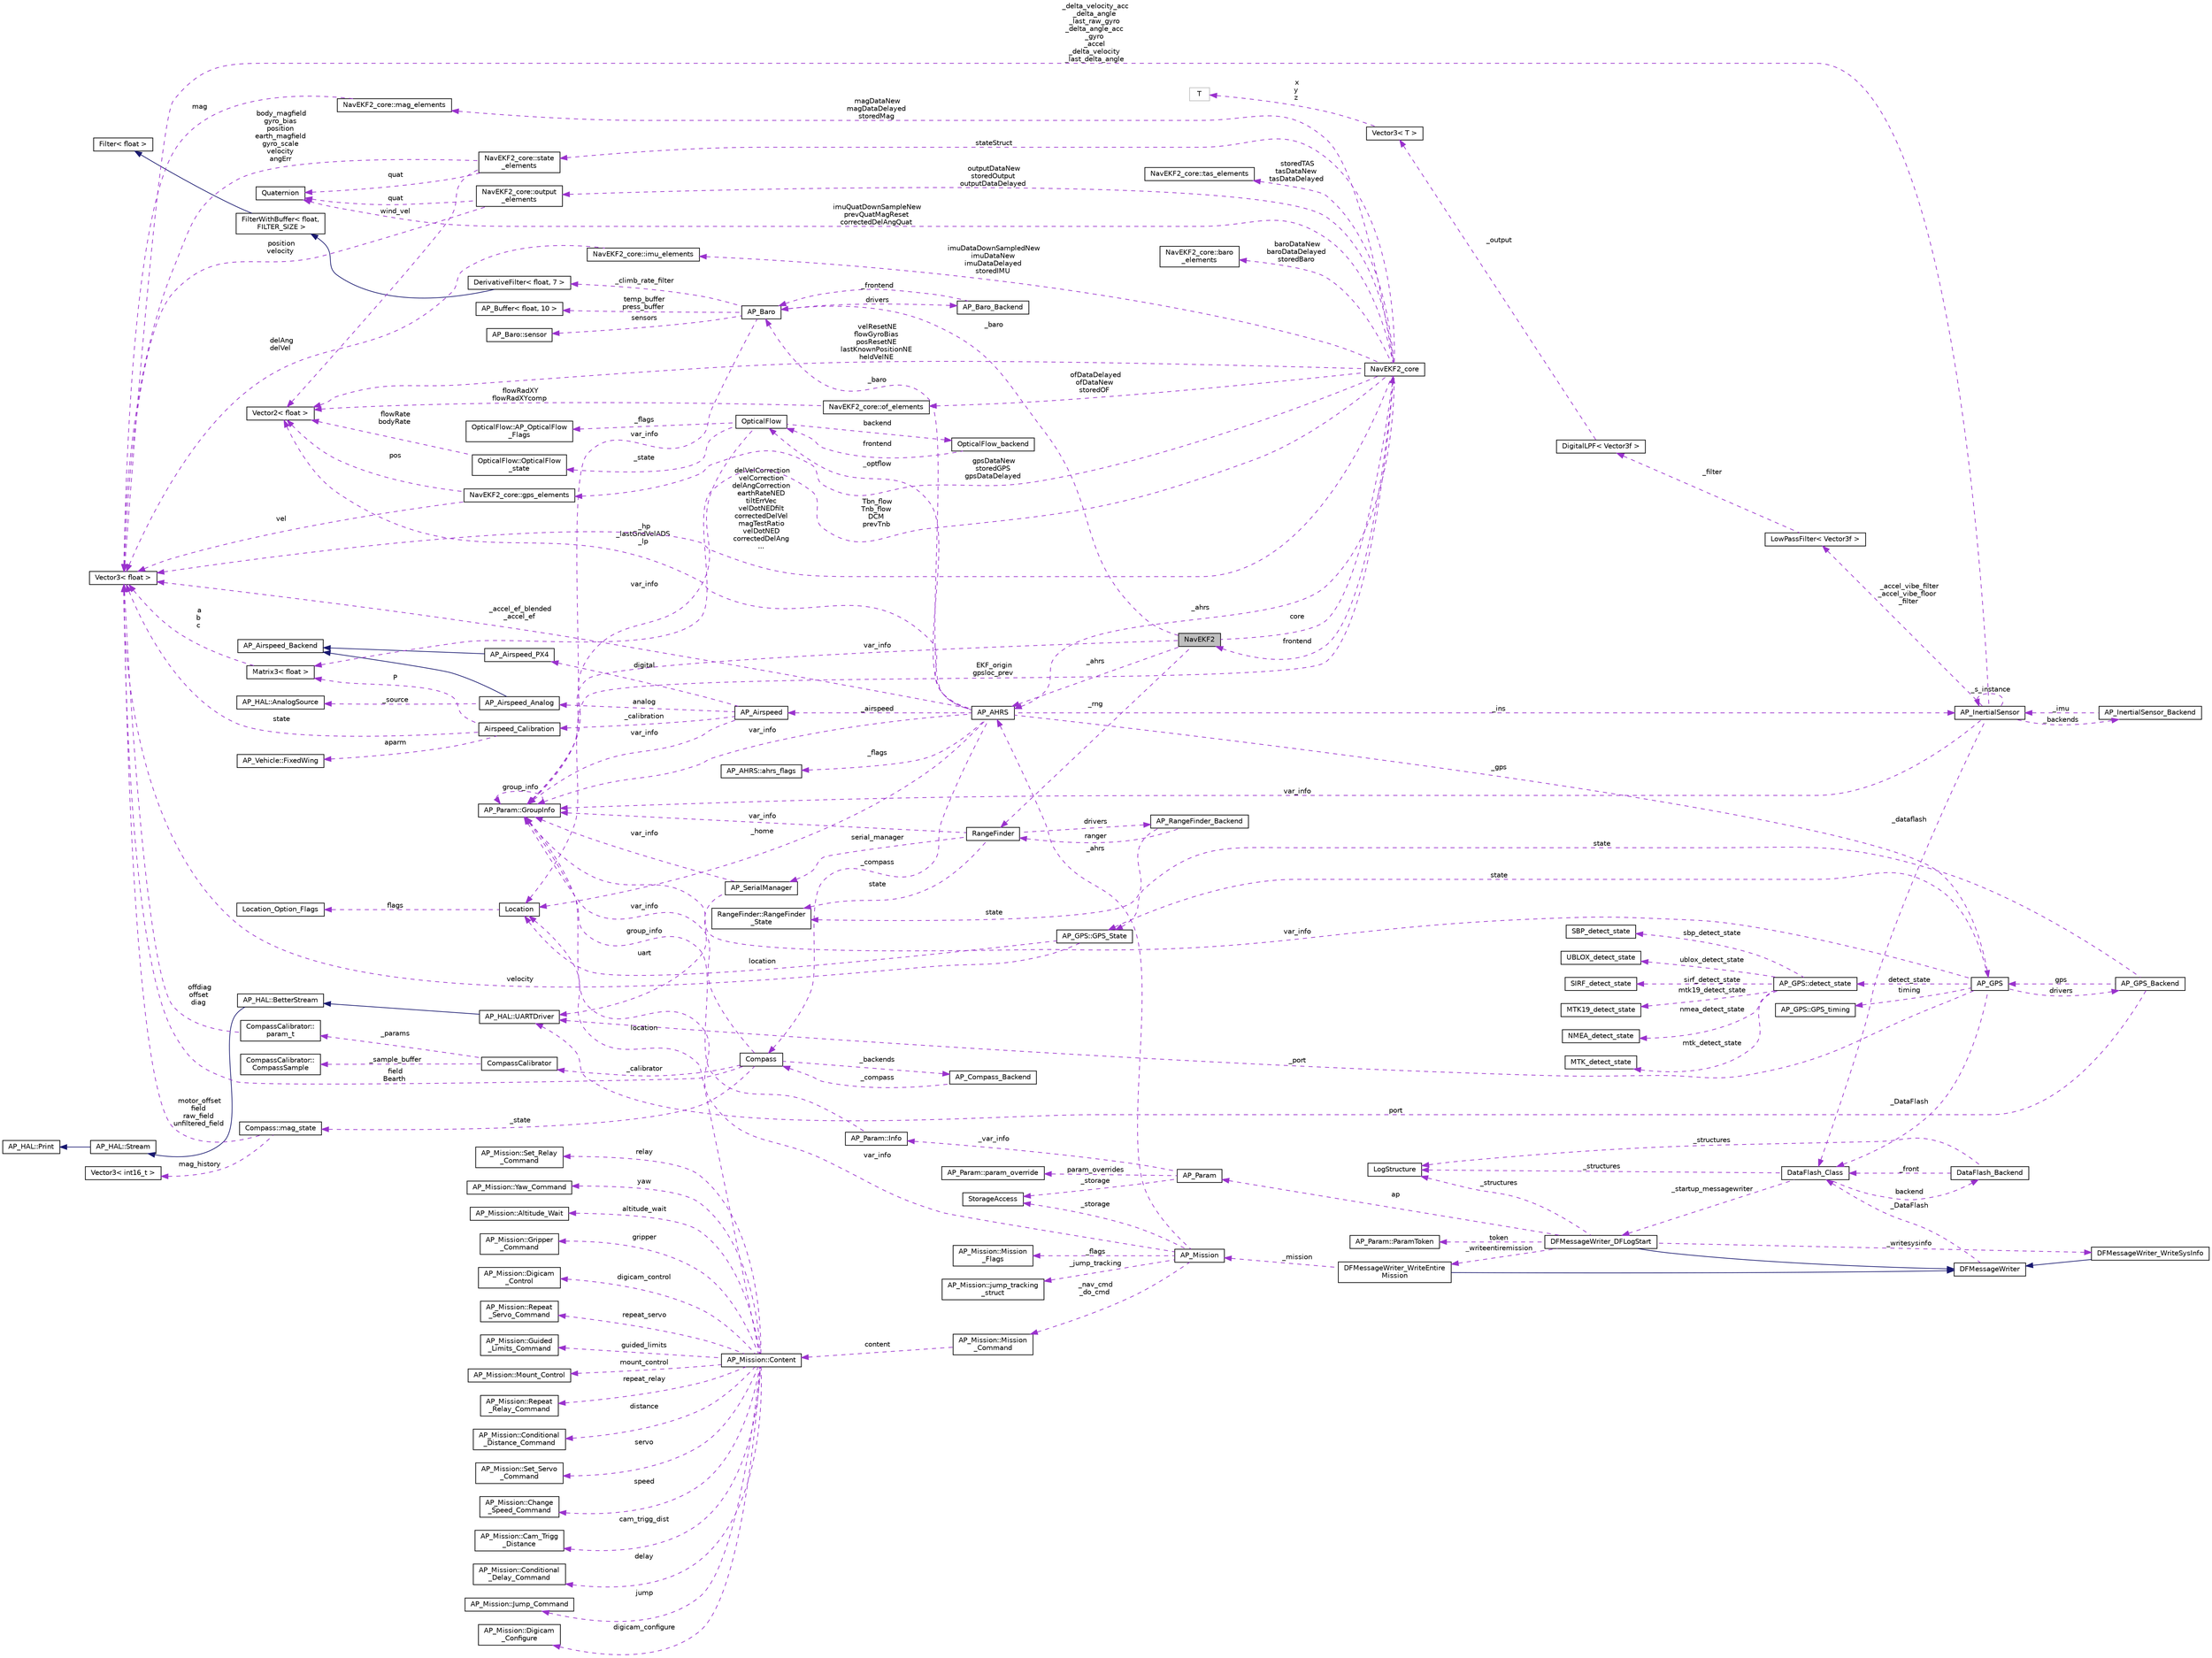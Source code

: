 digraph "NavEKF2"
{
 // INTERACTIVE_SVG=YES
  edge [fontname="Helvetica",fontsize="10",labelfontname="Helvetica",labelfontsize="10"];
  node [fontname="Helvetica",fontsize="10",shape=record];
  rankdir="LR";
  Node1 [label="NavEKF2",height=0.2,width=0.4,color="black", fillcolor="grey75", style="filled", fontcolor="black"];
  Node2 -> Node1 [dir="back",color="darkorchid3",fontsize="10",style="dashed",label=" _baro" ,fontname="Helvetica"];
  Node2 [label="AP_Baro",height=0.2,width=0.4,color="black", fillcolor="white", style="filled",URL="$classAP__Baro.html"];
  Node3 -> Node2 [dir="back",color="darkorchid3",fontsize="10",style="dashed",label=" sensors" ,fontname="Helvetica"];
  Node3 [label="AP_Baro::sensor",height=0.2,width=0.4,color="black", fillcolor="white", style="filled",URL="$structAP__Baro_1_1sensor.html"];
  Node4 -> Node2 [dir="back",color="darkorchid3",fontsize="10",style="dashed",label=" temp_buffer\npress_buffer" ,fontname="Helvetica"];
  Node4 [label="AP_Buffer\< float, 10 \>",height=0.2,width=0.4,color="black", fillcolor="white", style="filled",URL="$classAP__Buffer.html"];
  Node5 -> Node2 [dir="back",color="darkorchid3",fontsize="10",style="dashed",label=" _climb_rate_filter" ,fontname="Helvetica"];
  Node5 [label="DerivativeFilter\< float, 7 \>",height=0.2,width=0.4,color="black", fillcolor="white", style="filled",URL="$classDerivativeFilter.html"];
  Node6 -> Node5 [dir="back",color="midnightblue",fontsize="10",style="solid",fontname="Helvetica"];
  Node6 [label="FilterWithBuffer\< float,\l FILTER_SIZE \>",height=0.2,width=0.4,color="black", fillcolor="white", style="filled",URL="$classFilterWithBuffer.html"];
  Node7 -> Node6 [dir="back",color="midnightblue",fontsize="10",style="solid",fontname="Helvetica"];
  Node7 [label="Filter\< float \>",height=0.2,width=0.4,color="black", fillcolor="white", style="filled",URL="$classFilter.html"];
  Node8 -> Node2 [dir="back",color="darkorchid3",fontsize="10",style="dashed",label=" var_info" ,fontname="Helvetica"];
  Node8 [label="AP_Param::GroupInfo",height=0.2,width=0.4,color="black", fillcolor="white", style="filled",URL="$structAP__Param_1_1GroupInfo.html"];
  Node8 -> Node8 [dir="back",color="darkorchid3",fontsize="10",style="dashed",label=" group_info" ,fontname="Helvetica"];
  Node9 -> Node2 [dir="back",color="darkorchid3",fontsize="10",style="dashed",label=" drivers" ,fontname="Helvetica"];
  Node9 [label="AP_Baro_Backend",height=0.2,width=0.4,color="black", fillcolor="white", style="filled",URL="$classAP__Baro__Backend.html",tooltip="-*- tab-width: 4; Mode: C++; c-basic-offset: 4; indent-tabs-mode: nil -*- "];
  Node2 -> Node9 [dir="back",color="darkorchid3",fontsize="10",style="dashed",label=" _frontend" ,fontname="Helvetica"];
  Node8 -> Node1 [dir="back",color="darkorchid3",fontsize="10",style="dashed",label=" var_info" ,fontname="Helvetica"];
  Node10 -> Node1 [dir="back",color="darkorchid3",fontsize="10",style="dashed",label=" _rng" ,fontname="Helvetica"];
  Node10 [label="RangeFinder",height=0.2,width=0.4,color="black", fillcolor="white", style="filled",URL="$classRangeFinder.html"];
  Node11 -> Node10 [dir="back",color="darkorchid3",fontsize="10",style="dashed",label=" serial_manager" ,fontname="Helvetica"];
  Node11 [label="AP_SerialManager",height=0.2,width=0.4,color="black", fillcolor="white", style="filled",URL="$classAP__SerialManager.html"];
  Node12 -> Node11 [dir="back",color="darkorchid3",fontsize="10",style="dashed",label=" uart" ,fontname="Helvetica"];
  Node12 [label="AP_HAL::UARTDriver",height=0.2,width=0.4,color="black", fillcolor="white", style="filled",URL="$classAP__HAL_1_1UARTDriver.html"];
  Node13 -> Node12 [dir="back",color="midnightblue",fontsize="10",style="solid",fontname="Helvetica"];
  Node13 [label="AP_HAL::BetterStream",height=0.2,width=0.4,color="black", fillcolor="white", style="filled",URL="$classAP__HAL_1_1BetterStream.html"];
  Node14 -> Node13 [dir="back",color="midnightblue",fontsize="10",style="solid",fontname="Helvetica"];
  Node14 [label="AP_HAL::Stream",height=0.2,width=0.4,color="black", fillcolor="white", style="filled",URL="$classAP__HAL_1_1Stream.html"];
  Node15 -> Node14 [dir="back",color="midnightblue",fontsize="10",style="solid",fontname="Helvetica"];
  Node15 [label="AP_HAL::Print",height=0.2,width=0.4,color="black", fillcolor="white", style="filled",URL="$classAP__HAL_1_1Print.html"];
  Node8 -> Node11 [dir="back",color="darkorchid3",fontsize="10",style="dashed",label=" var_info" ,fontname="Helvetica"];
  Node16 -> Node10 [dir="back",color="darkorchid3",fontsize="10",style="dashed",label=" state" ,fontname="Helvetica"];
  Node16 [label="RangeFinder::RangeFinder\l_State",height=0.2,width=0.4,color="black", fillcolor="white", style="filled",URL="$structRangeFinder_1_1RangeFinder__State.html"];
  Node8 -> Node10 [dir="back",color="darkorchid3",fontsize="10",style="dashed",label=" var_info" ,fontname="Helvetica"];
  Node17 -> Node10 [dir="back",color="darkorchid3",fontsize="10",style="dashed",label=" drivers" ,fontname="Helvetica"];
  Node17 [label="AP_RangeFinder_Backend",height=0.2,width=0.4,color="black", fillcolor="white", style="filled",URL="$classAP__RangeFinder__Backend.html"];
  Node16 -> Node17 [dir="back",color="darkorchid3",fontsize="10",style="dashed",label=" state" ,fontname="Helvetica"];
  Node10 -> Node17 [dir="back",color="darkorchid3",fontsize="10",style="dashed",label=" ranger" ,fontname="Helvetica"];
  Node18 -> Node1 [dir="back",color="darkorchid3",fontsize="10",style="dashed",label=" _ahrs" ,fontname="Helvetica"];
  Node18 [label="AP_AHRS",height=0.2,width=0.4,color="black", fillcolor="white", style="filled",URL="$classAP__AHRS.html"];
  Node19 -> Node18 [dir="back",color="darkorchid3",fontsize="10",style="dashed",label=" _flags" ,fontname="Helvetica"];
  Node19 [label="AP_AHRS::ahrs_flags",height=0.2,width=0.4,color="black", fillcolor="white", style="filled",URL="$structAP__AHRS_1_1ahrs__flags.html"];
  Node2 -> Node18 [dir="back",color="darkorchid3",fontsize="10",style="dashed",label=" _baro" ,fontname="Helvetica"];
  Node20 -> Node18 [dir="back",color="darkorchid3",fontsize="10",style="dashed",label=" _optflow" ,fontname="Helvetica"];
  Node20 [label="OpticalFlow",height=0.2,width=0.4,color="black", fillcolor="white", style="filled",URL="$classOpticalFlow.html"];
  Node8 -> Node20 [dir="back",color="darkorchid3",fontsize="10",style="dashed",label=" var_info" ,fontname="Helvetica"];
  Node21 -> Node20 [dir="back",color="darkorchid3",fontsize="10",style="dashed",label=" _state" ,fontname="Helvetica"];
  Node21 [label="OpticalFlow::OpticalFlow\l_state",height=0.2,width=0.4,color="black", fillcolor="white", style="filled",URL="$structOpticalFlow_1_1OpticalFlow__state.html"];
  Node22 -> Node21 [dir="back",color="darkorchid3",fontsize="10",style="dashed",label=" flowRate\nbodyRate" ,fontname="Helvetica"];
  Node22 [label="Vector2\< float \>",height=0.2,width=0.4,color="black", fillcolor="white", style="filled",URL="$structVector2.html"];
  Node23 -> Node20 [dir="back",color="darkorchid3",fontsize="10",style="dashed",label=" backend" ,fontname="Helvetica"];
  Node23 [label="OpticalFlow_backend",height=0.2,width=0.4,color="black", fillcolor="white", style="filled",URL="$classOpticalFlow__backend.html"];
  Node20 -> Node23 [dir="back",color="darkorchid3",fontsize="10",style="dashed",label=" frontend" ,fontname="Helvetica"];
  Node24 -> Node20 [dir="back",color="darkorchid3",fontsize="10",style="dashed",label=" _flags" ,fontname="Helvetica"];
  Node24 [label="OpticalFlow::AP_OpticalFlow\l_Flags",height=0.2,width=0.4,color="black", fillcolor="white", style="filled",URL="$structOpticalFlow_1_1AP__OpticalFlow__Flags.html"];
  Node8 -> Node18 [dir="back",color="darkorchid3",fontsize="10",style="dashed",label=" var_info" ,fontname="Helvetica"];
  Node25 -> Node18 [dir="back",color="darkorchid3",fontsize="10",style="dashed",label=" _accel_ef_blended\n_accel_ef" ,fontname="Helvetica"];
  Node25 [label="Vector3\< float \>",height=0.2,width=0.4,color="black", fillcolor="white", style="filled",URL="$classVector3.html"];
  Node26 -> Node18 [dir="back",color="darkorchid3",fontsize="10",style="dashed",label=" _ins" ,fontname="Helvetica"];
  Node26 [label="AP_InertialSensor",height=0.2,width=0.4,color="black", fillcolor="white", style="filled",URL="$classAP__InertialSensor.html"];
  Node27 -> Node26 [dir="back",color="darkorchid3",fontsize="10",style="dashed",label=" _accel_vibe_filter\n_accel_vibe_floor\l_filter" ,fontname="Helvetica"];
  Node27 [label="LowPassFilter\< Vector3f \>",height=0.2,width=0.4,color="black", fillcolor="white", style="filled",URL="$classLowPassFilter.html"];
  Node28 -> Node27 [dir="back",color="darkorchid3",fontsize="10",style="dashed",label=" _filter" ,fontname="Helvetica"];
  Node28 [label="DigitalLPF\< Vector3f \>",height=0.2,width=0.4,color="black", fillcolor="white", style="filled",URL="$classDigitalLPF.html"];
  Node29 -> Node28 [dir="back",color="darkorchid3",fontsize="10",style="dashed",label=" _output" ,fontname="Helvetica"];
  Node29 [label="Vector3\< T \>",height=0.2,width=0.4,color="black", fillcolor="white", style="filled",URL="$classVector3.html"];
  Node30 -> Node29 [dir="back",color="darkorchid3",fontsize="10",style="dashed",label=" x\ny\nz" ,fontname="Helvetica"];
  Node30 [label="T",height=0.2,width=0.4,color="grey75", fillcolor="white", style="filled"];
  Node31 -> Node26 [dir="back",color="darkorchid3",fontsize="10",style="dashed",label=" _backends" ,fontname="Helvetica"];
  Node31 [label="AP_InertialSensor_Backend",height=0.2,width=0.4,color="black", fillcolor="white", style="filled",URL="$classAP__InertialSensor__Backend.html"];
  Node26 -> Node31 [dir="back",color="darkorchid3",fontsize="10",style="dashed",label=" _imu" ,fontname="Helvetica"];
  Node32 -> Node26 [dir="back",color="darkorchid3",fontsize="10",style="dashed",label=" _dataflash" ,fontname="Helvetica"];
  Node32 [label="DataFlash_Class",height=0.2,width=0.4,color="black", fillcolor="white", style="filled",URL="$classDataFlash__Class.html"];
  Node33 -> Node32 [dir="back",color="darkorchid3",fontsize="10",style="dashed",label=" _structures" ,fontname="Helvetica"];
  Node33 [label="LogStructure",height=0.2,width=0.4,color="black", fillcolor="white", style="filled",URL="$structLogStructure.html"];
  Node34 -> Node32 [dir="back",color="darkorchid3",fontsize="10",style="dashed",label=" backend" ,fontname="Helvetica"];
  Node34 [label="DataFlash_Backend",height=0.2,width=0.4,color="black", fillcolor="white", style="filled",URL="$classDataFlash__Backend.html"];
  Node33 -> Node34 [dir="back",color="darkorchid3",fontsize="10",style="dashed",label=" _structures" ,fontname="Helvetica"];
  Node32 -> Node34 [dir="back",color="darkorchid3",fontsize="10",style="dashed",label=" _front" ,fontname="Helvetica"];
  Node35 -> Node32 [dir="back",color="darkorchid3",fontsize="10",style="dashed",label=" _startup_messagewriter" ,fontname="Helvetica"];
  Node35 [label="DFMessageWriter_DFLogStart",height=0.2,width=0.4,color="black", fillcolor="white", style="filled",URL="$classDFMessageWriter__DFLogStart.html"];
  Node36 -> Node35 [dir="back",color="midnightblue",fontsize="10",style="solid",fontname="Helvetica"];
  Node36 [label="DFMessageWriter",height=0.2,width=0.4,color="black", fillcolor="white", style="filled",URL="$classDFMessageWriter.html"];
  Node32 -> Node36 [dir="back",color="darkorchid3",fontsize="10",style="dashed",label=" _DataFlash" ,fontname="Helvetica"];
  Node37 -> Node35 [dir="back",color="darkorchid3",fontsize="10",style="dashed",label=" _writeentiremission" ,fontname="Helvetica"];
  Node37 [label="DFMessageWriter_WriteEntire\lMission",height=0.2,width=0.4,color="black", fillcolor="white", style="filled",URL="$classDFMessageWriter__WriteEntireMission.html"];
  Node36 -> Node37 [dir="back",color="midnightblue",fontsize="10",style="solid",fontname="Helvetica"];
  Node38 -> Node37 [dir="back",color="darkorchid3",fontsize="10",style="dashed",label=" _mission" ,fontname="Helvetica"];
  Node38 [label="AP_Mission",height=0.2,width=0.4,color="black", fillcolor="white", style="filled",URL="$classAP__Mission.html",tooltip="Object managing Mission. "];
  Node39 -> Node38 [dir="back",color="darkorchid3",fontsize="10",style="dashed",label=" _storage" ,fontname="Helvetica"];
  Node39 [label="StorageAccess",height=0.2,width=0.4,color="black", fillcolor="white", style="filled",URL="$classStorageAccess.html"];
  Node40 -> Node38 [dir="back",color="darkorchid3",fontsize="10",style="dashed",label=" _nav_cmd\n_do_cmd" ,fontname="Helvetica"];
  Node40 [label="AP_Mission::Mission\l_Command",height=0.2,width=0.4,color="black", fillcolor="white", style="filled",URL="$structAP__Mission_1_1Mission__Command.html"];
  Node41 -> Node40 [dir="back",color="darkorchid3",fontsize="10",style="dashed",label=" content" ,fontname="Helvetica"];
  Node41 [label="AP_Mission::Content",height=0.2,width=0.4,color="black", fillcolor="white", style="filled",URL="$unionAP__Mission_1_1Content.html"];
  Node42 -> Node41 [dir="back",color="darkorchid3",fontsize="10",style="dashed",label=" guided_limits" ,fontname="Helvetica"];
  Node42 [label="AP_Mission::Guided\l_Limits_Command",height=0.2,width=0.4,color="black", fillcolor="white", style="filled",URL="$structAP__Mission_1_1Guided__Limits__Command.html"];
  Node43 -> Node41 [dir="back",color="darkorchid3",fontsize="10",style="dashed",label=" mount_control" ,fontname="Helvetica"];
  Node43 [label="AP_Mission::Mount_Control",height=0.2,width=0.4,color="black", fillcolor="white", style="filled",URL="$structAP__Mission_1_1Mount__Control.html"];
  Node44 -> Node41 [dir="back",color="darkorchid3",fontsize="10",style="dashed",label=" repeat_relay" ,fontname="Helvetica"];
  Node44 [label="AP_Mission::Repeat\l_Relay_Command",height=0.2,width=0.4,color="black", fillcolor="white", style="filled",URL="$structAP__Mission_1_1Repeat__Relay__Command.html"];
  Node45 -> Node41 [dir="back",color="darkorchid3",fontsize="10",style="dashed",label=" distance" ,fontname="Helvetica"];
  Node45 [label="AP_Mission::Conditional\l_Distance_Command",height=0.2,width=0.4,color="black", fillcolor="white", style="filled",URL="$structAP__Mission_1_1Conditional__Distance__Command.html"];
  Node46 -> Node41 [dir="back",color="darkorchid3",fontsize="10",style="dashed",label=" servo" ,fontname="Helvetica"];
  Node46 [label="AP_Mission::Set_Servo\l_Command",height=0.2,width=0.4,color="black", fillcolor="white", style="filled",URL="$structAP__Mission_1_1Set__Servo__Command.html"];
  Node47 -> Node41 [dir="back",color="darkorchid3",fontsize="10",style="dashed",label=" speed" ,fontname="Helvetica"];
  Node47 [label="AP_Mission::Change\l_Speed_Command",height=0.2,width=0.4,color="black", fillcolor="white", style="filled",URL="$structAP__Mission_1_1Change__Speed__Command.html"];
  Node48 -> Node41 [dir="back",color="darkorchid3",fontsize="10",style="dashed",label=" cam_trigg_dist" ,fontname="Helvetica"];
  Node48 [label="AP_Mission::Cam_Trigg\l_Distance",height=0.2,width=0.4,color="black", fillcolor="white", style="filled",URL="$structAP__Mission_1_1Cam__Trigg__Distance.html"];
  Node49 -> Node41 [dir="back",color="darkorchid3",fontsize="10",style="dashed",label=" delay" ,fontname="Helvetica"];
  Node49 [label="AP_Mission::Conditional\l_Delay_Command",height=0.2,width=0.4,color="black", fillcolor="white", style="filled",URL="$structAP__Mission_1_1Conditional__Delay__Command.html"];
  Node50 -> Node41 [dir="back",color="darkorchid3",fontsize="10",style="dashed",label=" jump" ,fontname="Helvetica"];
  Node50 [label="AP_Mission::Jump_Command",height=0.2,width=0.4,color="black", fillcolor="white", style="filled",URL="$structAP__Mission_1_1Jump__Command.html"];
  Node51 -> Node41 [dir="back",color="darkorchid3",fontsize="10",style="dashed",label=" location" ,fontname="Helvetica"];
  Node51 [label="Location",height=0.2,width=0.4,color="black", fillcolor="white", style="filled",URL="$structLocation.html"];
  Node52 -> Node51 [dir="back",color="darkorchid3",fontsize="10",style="dashed",label=" flags" ,fontname="Helvetica"];
  Node52 [label="Location_Option_Flags",height=0.2,width=0.4,color="black", fillcolor="white", style="filled",URL="$structLocation__Option__Flags.html"];
  Node53 -> Node41 [dir="back",color="darkorchid3",fontsize="10",style="dashed",label=" digicam_configure" ,fontname="Helvetica"];
  Node53 [label="AP_Mission::Digicam\l_Configure",height=0.2,width=0.4,color="black", fillcolor="white", style="filled",URL="$structAP__Mission_1_1Digicam__Configure.html"];
  Node54 -> Node41 [dir="back",color="darkorchid3",fontsize="10",style="dashed",label=" relay" ,fontname="Helvetica"];
  Node54 [label="AP_Mission::Set_Relay\l_Command",height=0.2,width=0.4,color="black", fillcolor="white", style="filled",URL="$structAP__Mission_1_1Set__Relay__Command.html"];
  Node55 -> Node41 [dir="back",color="darkorchid3",fontsize="10",style="dashed",label=" yaw" ,fontname="Helvetica"];
  Node55 [label="AP_Mission::Yaw_Command",height=0.2,width=0.4,color="black", fillcolor="white", style="filled",URL="$structAP__Mission_1_1Yaw__Command.html"];
  Node56 -> Node41 [dir="back",color="darkorchid3",fontsize="10",style="dashed",label=" altitude_wait" ,fontname="Helvetica"];
  Node56 [label="AP_Mission::Altitude_Wait",height=0.2,width=0.4,color="black", fillcolor="white", style="filled",URL="$structAP__Mission_1_1Altitude__Wait.html"];
  Node57 -> Node41 [dir="back",color="darkorchid3",fontsize="10",style="dashed",label=" gripper" ,fontname="Helvetica"];
  Node57 [label="AP_Mission::Gripper\l_Command",height=0.2,width=0.4,color="black", fillcolor="white", style="filled",URL="$structAP__Mission_1_1Gripper__Command.html"];
  Node58 -> Node41 [dir="back",color="darkorchid3",fontsize="10",style="dashed",label=" digicam_control" ,fontname="Helvetica"];
  Node58 [label="AP_Mission::Digicam\l_Control",height=0.2,width=0.4,color="black", fillcolor="white", style="filled",URL="$structAP__Mission_1_1Digicam__Control.html"];
  Node59 -> Node41 [dir="back",color="darkorchid3",fontsize="10",style="dashed",label=" repeat_servo" ,fontname="Helvetica"];
  Node59 [label="AP_Mission::Repeat\l_Servo_Command",height=0.2,width=0.4,color="black", fillcolor="white", style="filled",URL="$structAP__Mission_1_1Repeat__Servo__Command.html"];
  Node8 -> Node38 [dir="back",color="darkorchid3",fontsize="10",style="dashed",label=" var_info" ,fontname="Helvetica"];
  Node60 -> Node38 [dir="back",color="darkorchid3",fontsize="10",style="dashed",label=" _flags" ,fontname="Helvetica"];
  Node60 [label="AP_Mission::Mission\l_Flags",height=0.2,width=0.4,color="black", fillcolor="white", style="filled",URL="$structAP__Mission_1_1Mission__Flags.html"];
  Node18 -> Node38 [dir="back",color="darkorchid3",fontsize="10",style="dashed",label=" _ahrs" ,fontname="Helvetica"];
  Node61 -> Node38 [dir="back",color="darkorchid3",fontsize="10",style="dashed",label=" _jump_tracking" ,fontname="Helvetica"];
  Node61 [label="AP_Mission::jump_tracking\l_struct",height=0.2,width=0.4,color="black", fillcolor="white", style="filled",URL="$structAP__Mission_1_1jump__tracking__struct.html"];
  Node62 -> Node35 [dir="back",color="darkorchid3",fontsize="10",style="dashed",label=" _writesysinfo" ,fontname="Helvetica"];
  Node62 [label="DFMessageWriter_WriteSysInfo",height=0.2,width=0.4,color="black", fillcolor="white", style="filled",URL="$classDFMessageWriter__WriteSysInfo.html"];
  Node36 -> Node62 [dir="back",color="midnightblue",fontsize="10",style="solid",fontname="Helvetica"];
  Node63 -> Node35 [dir="back",color="darkorchid3",fontsize="10",style="dashed",label=" token" ,fontname="Helvetica"];
  Node63 [label="AP_Param::ParamToken",height=0.2,width=0.4,color="black", fillcolor="white", style="filled",URL="$structAP__Param_1_1ParamToken.html"];
  Node33 -> Node35 [dir="back",color="darkorchid3",fontsize="10",style="dashed",label=" _structures" ,fontname="Helvetica"];
  Node64 -> Node35 [dir="back",color="darkorchid3",fontsize="10",style="dashed",label=" ap" ,fontname="Helvetica"];
  Node64 [label="AP_Param",height=0.2,width=0.4,color="black", fillcolor="white", style="filled",URL="$classAP__Param.html"];
  Node39 -> Node64 [dir="back",color="darkorchid3",fontsize="10",style="dashed",label=" _storage" ,fontname="Helvetica"];
  Node65 -> Node64 [dir="back",color="darkorchid3",fontsize="10",style="dashed",label=" _var_info" ,fontname="Helvetica"];
  Node65 [label="AP_Param::Info",height=0.2,width=0.4,color="black", fillcolor="white", style="filled",URL="$structAP__Param_1_1Info.html"];
  Node8 -> Node65 [dir="back",color="darkorchid3",fontsize="10",style="dashed",label=" group_info" ,fontname="Helvetica"];
  Node66 -> Node64 [dir="back",color="darkorchid3",fontsize="10",style="dashed",label=" param_overrides" ,fontname="Helvetica"];
  Node66 [label="AP_Param::param_override",height=0.2,width=0.4,color="black", fillcolor="white", style="filled",URL="$structAP__Param_1_1param__override.html"];
  Node8 -> Node26 [dir="back",color="darkorchid3",fontsize="10",style="dashed",label=" var_info" ,fontname="Helvetica"];
  Node26 -> Node26 [dir="back",color="darkorchid3",fontsize="10",style="dashed",label=" _s_instance" ,fontname="Helvetica"];
  Node25 -> Node26 [dir="back",color="darkorchid3",fontsize="10",style="dashed",label=" _delta_velocity_acc\n_delta_angle\n_last_raw_gyro\n_delta_angle_acc\n_gyro\n_accel\n_delta_velocity\n_last_delta_angle" ,fontname="Helvetica"];
  Node67 -> Node18 [dir="back",color="darkorchid3",fontsize="10",style="dashed",label=" _airspeed" ,fontname="Helvetica"];
  Node67 [label="AP_Airspeed",height=0.2,width=0.4,color="black", fillcolor="white", style="filled",URL="$classAP__Airspeed.html"];
  Node68 -> Node67 [dir="back",color="darkorchid3",fontsize="10",style="dashed",label=" analog" ,fontname="Helvetica"];
  Node68 [label="AP_Airspeed_Analog",height=0.2,width=0.4,color="black", fillcolor="white", style="filled",URL="$classAP__Airspeed__Analog.html",tooltip="-*- tab-width: 4; Mode: C++; c-basic-offset: 4; indent-tabs-mode: nil -*- "];
  Node69 -> Node68 [dir="back",color="midnightblue",fontsize="10",style="solid",fontname="Helvetica"];
  Node69 [label="AP_Airspeed_Backend",height=0.2,width=0.4,color="black", fillcolor="white", style="filled",URL="$classAP__Airspeed__Backend.html",tooltip="-*- tab-width: 4; Mode: C++; c-basic-offset: 4; indent-tabs-mode: nil -*- "];
  Node70 -> Node68 [dir="back",color="darkorchid3",fontsize="10",style="dashed",label=" _source" ,fontname="Helvetica"];
  Node70 [label="AP_HAL::AnalogSource",height=0.2,width=0.4,color="black", fillcolor="white", style="filled",URL="$classAP__HAL_1_1AnalogSource.html"];
  Node8 -> Node67 [dir="back",color="darkorchid3",fontsize="10",style="dashed",label=" var_info" ,fontname="Helvetica"];
  Node71 -> Node67 [dir="back",color="darkorchid3",fontsize="10",style="dashed",label=" digital" ,fontname="Helvetica"];
  Node71 [label="AP_Airspeed_PX4",height=0.2,width=0.4,color="black", fillcolor="white", style="filled",URL="$classAP__Airspeed__PX4.html",tooltip="-*- tab-width: 4; Mode: C++; c-basic-offset: 4; indent-tabs-mode: nil -*- "];
  Node69 -> Node71 [dir="back",color="midnightblue",fontsize="10",style="solid",fontname="Helvetica"];
  Node72 -> Node67 [dir="back",color="darkorchid3",fontsize="10",style="dashed",label=" _calibration" ,fontname="Helvetica"];
  Node72 [label="Airspeed_Calibration",height=0.2,width=0.4,color="black", fillcolor="white", style="filled",URL="$classAirspeed__Calibration.html",tooltip="-*- tab-width: 4; Mode: C++; c-basic-offset: 4; indent-tabs-mode: nil -*- "];
  Node73 -> Node72 [dir="back",color="darkorchid3",fontsize="10",style="dashed",label=" P" ,fontname="Helvetica"];
  Node73 [label="Matrix3\< float \>",height=0.2,width=0.4,color="black", fillcolor="white", style="filled",URL="$classMatrix3.html"];
  Node25 -> Node73 [dir="back",color="darkorchid3",fontsize="10",style="dashed",label=" a\nb\nc" ,fontname="Helvetica"];
  Node25 -> Node72 [dir="back",color="darkorchid3",fontsize="10",style="dashed",label=" state" ,fontname="Helvetica"];
  Node74 -> Node72 [dir="back",color="darkorchid3",fontsize="10",style="dashed",label=" aparm" ,fontname="Helvetica"];
  Node74 [label="AP_Vehicle::FixedWing",height=0.2,width=0.4,color="black", fillcolor="white", style="filled",URL="$structAP__Vehicle_1_1FixedWing.html"];
  Node22 -> Node18 [dir="back",color="darkorchid3",fontsize="10",style="dashed",label=" _hp\n_lastGndVelADS\n_lp" ,fontname="Helvetica"];
  Node75 -> Node18 [dir="back",color="darkorchid3",fontsize="10",style="dashed",label=" _gps" ,fontname="Helvetica"];
  Node75 [label="AP_GPS",height=0.2,width=0.4,color="black", fillcolor="white", style="filled",URL="$classAP__GPS.html"];
  Node76 -> Node75 [dir="back",color="darkorchid3",fontsize="10",style="dashed",label=" detect_state" ,fontname="Helvetica"];
  Node76 [label="AP_GPS::detect_state",height=0.2,width=0.4,color="black", fillcolor="white", style="filled",URL="$structAP__GPS_1_1detect__state.html"];
  Node77 -> Node76 [dir="back",color="darkorchid3",fontsize="10",style="dashed",label=" sbp_detect_state" ,fontname="Helvetica"];
  Node77 [label="SBP_detect_state",height=0.2,width=0.4,color="black", fillcolor="white", style="filled",URL="$structSBP__detect__state.html"];
  Node78 -> Node76 [dir="back",color="darkorchid3",fontsize="10",style="dashed",label=" ublox_detect_state" ,fontname="Helvetica"];
  Node78 [label="UBLOX_detect_state",height=0.2,width=0.4,color="black", fillcolor="white", style="filled",URL="$structUBLOX__detect__state.html"];
  Node79 -> Node76 [dir="back",color="darkorchid3",fontsize="10",style="dashed",label=" sirf_detect_state" ,fontname="Helvetica"];
  Node79 [label="SIRF_detect_state",height=0.2,width=0.4,color="black", fillcolor="white", style="filled",URL="$structSIRF__detect__state.html"];
  Node80 -> Node76 [dir="back",color="darkorchid3",fontsize="10",style="dashed",label=" mtk19_detect_state" ,fontname="Helvetica"];
  Node80 [label="MTK19_detect_state",height=0.2,width=0.4,color="black", fillcolor="white", style="filled",URL="$structMTK19__detect__state.html"];
  Node81 -> Node76 [dir="back",color="darkorchid3",fontsize="10",style="dashed",label=" nmea_detect_state" ,fontname="Helvetica"];
  Node81 [label="NMEA_detect_state",height=0.2,width=0.4,color="black", fillcolor="white", style="filled",URL="$structNMEA__detect__state.html"];
  Node82 -> Node76 [dir="back",color="darkorchid3",fontsize="10",style="dashed",label=" mtk_detect_state" ,fontname="Helvetica"];
  Node82 [label="MTK_detect_state",height=0.2,width=0.4,color="black", fillcolor="white", style="filled",URL="$structMTK__detect__state.html"];
  Node83 -> Node75 [dir="back",color="darkorchid3",fontsize="10",style="dashed",label=" timing" ,fontname="Helvetica"];
  Node83 [label="AP_GPS::GPS_timing",height=0.2,width=0.4,color="black", fillcolor="white", style="filled",URL="$structAP__GPS_1_1GPS__timing.html"];
  Node84 -> Node75 [dir="back",color="darkorchid3",fontsize="10",style="dashed",label=" drivers" ,fontname="Helvetica"];
  Node84 [label="AP_GPS_Backend",height=0.2,width=0.4,color="black", fillcolor="white", style="filled",URL="$classAP__GPS__Backend.html"];
  Node12 -> Node84 [dir="back",color="darkorchid3",fontsize="10",style="dashed",label=" port" ,fontname="Helvetica"];
  Node75 -> Node84 [dir="back",color="darkorchid3",fontsize="10",style="dashed",label=" gps" ,fontname="Helvetica"];
  Node85 -> Node84 [dir="back",color="darkorchid3",fontsize="10",style="dashed",label=" state" ,fontname="Helvetica"];
  Node85 [label="AP_GPS::GPS_State",height=0.2,width=0.4,color="black", fillcolor="white", style="filled",URL="$structAP__GPS_1_1GPS__State.html"];
  Node25 -> Node85 [dir="back",color="darkorchid3",fontsize="10",style="dashed",label=" velocity" ,fontname="Helvetica"];
  Node51 -> Node85 [dir="back",color="darkorchid3",fontsize="10",style="dashed",label=" location" ,fontname="Helvetica"];
  Node32 -> Node75 [dir="back",color="darkorchid3",fontsize="10",style="dashed",label=" _DataFlash" ,fontname="Helvetica"];
  Node12 -> Node75 [dir="back",color="darkorchid3",fontsize="10",style="dashed",label=" _port" ,fontname="Helvetica"];
  Node8 -> Node75 [dir="back",color="darkorchid3",fontsize="10",style="dashed",label=" var_info" ,fontname="Helvetica"];
  Node85 -> Node75 [dir="back",color="darkorchid3",fontsize="10",style="dashed",label=" state" ,fontname="Helvetica"];
  Node51 -> Node18 [dir="back",color="darkorchid3",fontsize="10",style="dashed",label=" _home" ,fontname="Helvetica"];
  Node86 -> Node18 [dir="back",color="darkorchid3",fontsize="10",style="dashed",label=" _compass" ,fontname="Helvetica"];
  Node86 [label="Compass",height=0.2,width=0.4,color="black", fillcolor="white", style="filled",URL="$classCompass.html"];
  Node8 -> Node86 [dir="back",color="darkorchid3",fontsize="10",style="dashed",label=" var_info" ,fontname="Helvetica"];
  Node25 -> Node86 [dir="back",color="darkorchid3",fontsize="10",style="dashed",label=" field\nBearth" ,fontname="Helvetica"];
  Node87 -> Node86 [dir="back",color="darkorchid3",fontsize="10",style="dashed",label=" _calibrator" ,fontname="Helvetica"];
  Node87 [label="CompassCalibrator",height=0.2,width=0.4,color="black", fillcolor="white", style="filled",URL="$classCompassCalibrator.html"];
  Node88 -> Node87 [dir="back",color="darkorchid3",fontsize="10",style="dashed",label=" _params" ,fontname="Helvetica"];
  Node88 [label="CompassCalibrator::\lparam_t",height=0.2,width=0.4,color="black", fillcolor="white", style="filled",URL="$classCompassCalibrator_1_1param__t.html"];
  Node25 -> Node88 [dir="back",color="darkorchid3",fontsize="10",style="dashed",label=" offdiag\noffset\ndiag" ,fontname="Helvetica"];
  Node89 -> Node87 [dir="back",color="darkorchid3",fontsize="10",style="dashed",label=" _sample_buffer" ,fontname="Helvetica"];
  Node89 [label="CompassCalibrator::\lCompassSample",height=0.2,width=0.4,color="black", fillcolor="white", style="filled",URL="$classCompassCalibrator_1_1CompassSample.html"];
  Node90 -> Node86 [dir="back",color="darkorchid3",fontsize="10",style="dashed",label=" _backends" ,fontname="Helvetica"];
  Node90 [label="AP_Compass_Backend",height=0.2,width=0.4,color="black", fillcolor="white", style="filled",URL="$classAP__Compass__Backend.html"];
  Node86 -> Node90 [dir="back",color="darkorchid3",fontsize="10",style="dashed",label=" _compass" ,fontname="Helvetica"];
  Node91 -> Node86 [dir="back",color="darkorchid3",fontsize="10",style="dashed",label=" _state" ,fontname="Helvetica"];
  Node91 [label="Compass::mag_state",height=0.2,width=0.4,color="black", fillcolor="white", style="filled",URL="$structCompass_1_1mag__state.html"];
  Node25 -> Node91 [dir="back",color="darkorchid3",fontsize="10",style="dashed",label=" motor_offset\nfield\nraw_field\nunfiltered_field" ,fontname="Helvetica"];
  Node92 -> Node91 [dir="back",color="darkorchid3",fontsize="10",style="dashed",label=" mag_history" ,fontname="Helvetica"];
  Node92 [label="Vector3\< int16_t \>",height=0.2,width=0.4,color="black", fillcolor="white", style="filled",URL="$classVector3.html"];
  Node93 -> Node1 [dir="back",color="darkorchid3",fontsize="10",style="dashed",label=" core" ,fontname="Helvetica"];
  Node93 [label="NavEKF2_core",height=0.2,width=0.4,color="black", fillcolor="white", style="filled",URL="$classNavEKF2__core.html"];
  Node94 -> Node93 [dir="back",color="darkorchid3",fontsize="10",style="dashed",label=" magDataNew\nmagDataDelayed\nstoredMag" ,fontname="Helvetica"];
  Node94 [label="NavEKF2_core::mag_elements",height=0.2,width=0.4,color="black", fillcolor="white", style="filled",URL="$structNavEKF2__core_1_1mag__elements.html"];
  Node25 -> Node94 [dir="back",color="darkorchid3",fontsize="10",style="dashed",label=" mag" ,fontname="Helvetica"];
  Node73 -> Node93 [dir="back",color="darkorchid3",fontsize="10",style="dashed",label=" Tbn_flow\nTnb_flow\nDCM\nprevTnb" ,fontname="Helvetica"];
  Node1 -> Node93 [dir="back",color="darkorchid3",fontsize="10",style="dashed",label=" frontend" ,fontname="Helvetica"];
  Node95 -> Node93 [dir="back",color="darkorchid3",fontsize="10",style="dashed",label=" baroDataNew\nbaroDataDelayed\nstoredBaro" ,fontname="Helvetica"];
  Node95 [label="NavEKF2_core::baro\l_elements",height=0.2,width=0.4,color="black", fillcolor="white", style="filled",URL="$structNavEKF2__core_1_1baro__elements.html"];
  Node96 -> Node93 [dir="back",color="darkorchid3",fontsize="10",style="dashed",label=" ofDataDelayed\nofDataNew\nstoredOF" ,fontname="Helvetica"];
  Node96 [label="NavEKF2_core::of_elements",height=0.2,width=0.4,color="black", fillcolor="white", style="filled",URL="$structNavEKF2__core_1_1of__elements.html"];
  Node22 -> Node96 [dir="back",color="darkorchid3",fontsize="10",style="dashed",label=" flowRadXY\nflowRadXYcomp" ,fontname="Helvetica"];
  Node97 -> Node93 [dir="back",color="darkorchid3",fontsize="10",style="dashed",label=" storedTAS\ntasDataNew\ntasDataDelayed" ,fontname="Helvetica"];
  Node97 [label="NavEKF2_core::tas_elements",height=0.2,width=0.4,color="black", fillcolor="white", style="filled",URL="$structNavEKF2__core_1_1tas__elements.html"];
  Node98 -> Node93 [dir="back",color="darkorchid3",fontsize="10",style="dashed",label=" imuQuatDownSampleNew\nprevQuatMagReset\ncorrectedDelAngQuat" ,fontname="Helvetica"];
  Node98 [label="Quaternion",height=0.2,width=0.4,color="black", fillcolor="white", style="filled",URL="$classQuaternion.html"];
  Node99 -> Node93 [dir="back",color="darkorchid3",fontsize="10",style="dashed",label=" stateStruct" ,fontname="Helvetica"];
  Node99 [label="NavEKF2_core::state\l_elements",height=0.2,width=0.4,color="black", fillcolor="white", style="filled",URL="$structNavEKF2__core_1_1state__elements.html"];
  Node98 -> Node99 [dir="back",color="darkorchid3",fontsize="10",style="dashed",label=" quat" ,fontname="Helvetica"];
  Node25 -> Node99 [dir="back",color="darkorchid3",fontsize="10",style="dashed",label=" body_magfield\ngyro_bias\nposition\nearth_magfield\ngyro_scale\nvelocity\nangErr" ,fontname="Helvetica"];
  Node22 -> Node99 [dir="back",color="darkorchid3",fontsize="10",style="dashed",label=" wind_vel" ,fontname="Helvetica"];
  Node100 -> Node93 [dir="back",color="darkorchid3",fontsize="10",style="dashed",label=" imuDataDownSampledNew\nimuDataNew\nimuDataDelayed\nstoredIMU" ,fontname="Helvetica"];
  Node100 [label="NavEKF2_core::imu_elements",height=0.2,width=0.4,color="black", fillcolor="white", style="filled",URL="$structNavEKF2__core_1_1imu__elements.html"];
  Node25 -> Node100 [dir="back",color="darkorchid3",fontsize="10",style="dashed",label=" delAng\ndelVel" ,fontname="Helvetica"];
  Node25 -> Node93 [dir="back",color="darkorchid3",fontsize="10",style="dashed",label=" delVelCorrection\nvelCorrection\ndelAngCorrection\nearthRateNED\ntiltErrVec\nvelDotNEDfilt\ncorrectedDelVel\nmagTestRatio\nvelDotNED\ncorrectedDelAng\n..." ,fontname="Helvetica"];
  Node22 -> Node93 [dir="back",color="darkorchid3",fontsize="10",style="dashed",label=" velResetNE\nflowGyroBias\nposResetNE\nlastKnownPositionNE\nheldVelNE" ,fontname="Helvetica"];
  Node101 -> Node93 [dir="back",color="darkorchid3",fontsize="10",style="dashed",label=" outputDataNew\nstoredOutput\noutputDataDelayed" ,fontname="Helvetica"];
  Node101 [label="NavEKF2_core::output\l_elements",height=0.2,width=0.4,color="black", fillcolor="white", style="filled",URL="$structNavEKF2__core_1_1output__elements.html"];
  Node98 -> Node101 [dir="back",color="darkorchid3",fontsize="10",style="dashed",label=" quat" ,fontname="Helvetica"];
  Node25 -> Node101 [dir="back",color="darkorchid3",fontsize="10",style="dashed",label=" position\nvelocity" ,fontname="Helvetica"];
  Node102 -> Node93 [dir="back",color="darkorchid3",fontsize="10",style="dashed",label=" gpsDataNew\nstoredGPS\ngpsDataDelayed" ,fontname="Helvetica"];
  Node102 [label="NavEKF2_core::gps_elements",height=0.2,width=0.4,color="black", fillcolor="white", style="filled",URL="$structNavEKF2__core_1_1gps__elements.html"];
  Node25 -> Node102 [dir="back",color="darkorchid3",fontsize="10",style="dashed",label=" vel" ,fontname="Helvetica"];
  Node22 -> Node102 [dir="back",color="darkorchid3",fontsize="10",style="dashed",label=" pos" ,fontname="Helvetica"];
  Node18 -> Node93 [dir="back",color="darkorchid3",fontsize="10",style="dashed",label=" _ahrs" ,fontname="Helvetica"];
  Node51 -> Node93 [dir="back",color="darkorchid3",fontsize="10",style="dashed",label=" EKF_origin\ngpsloc_prev" ,fontname="Helvetica"];
}
